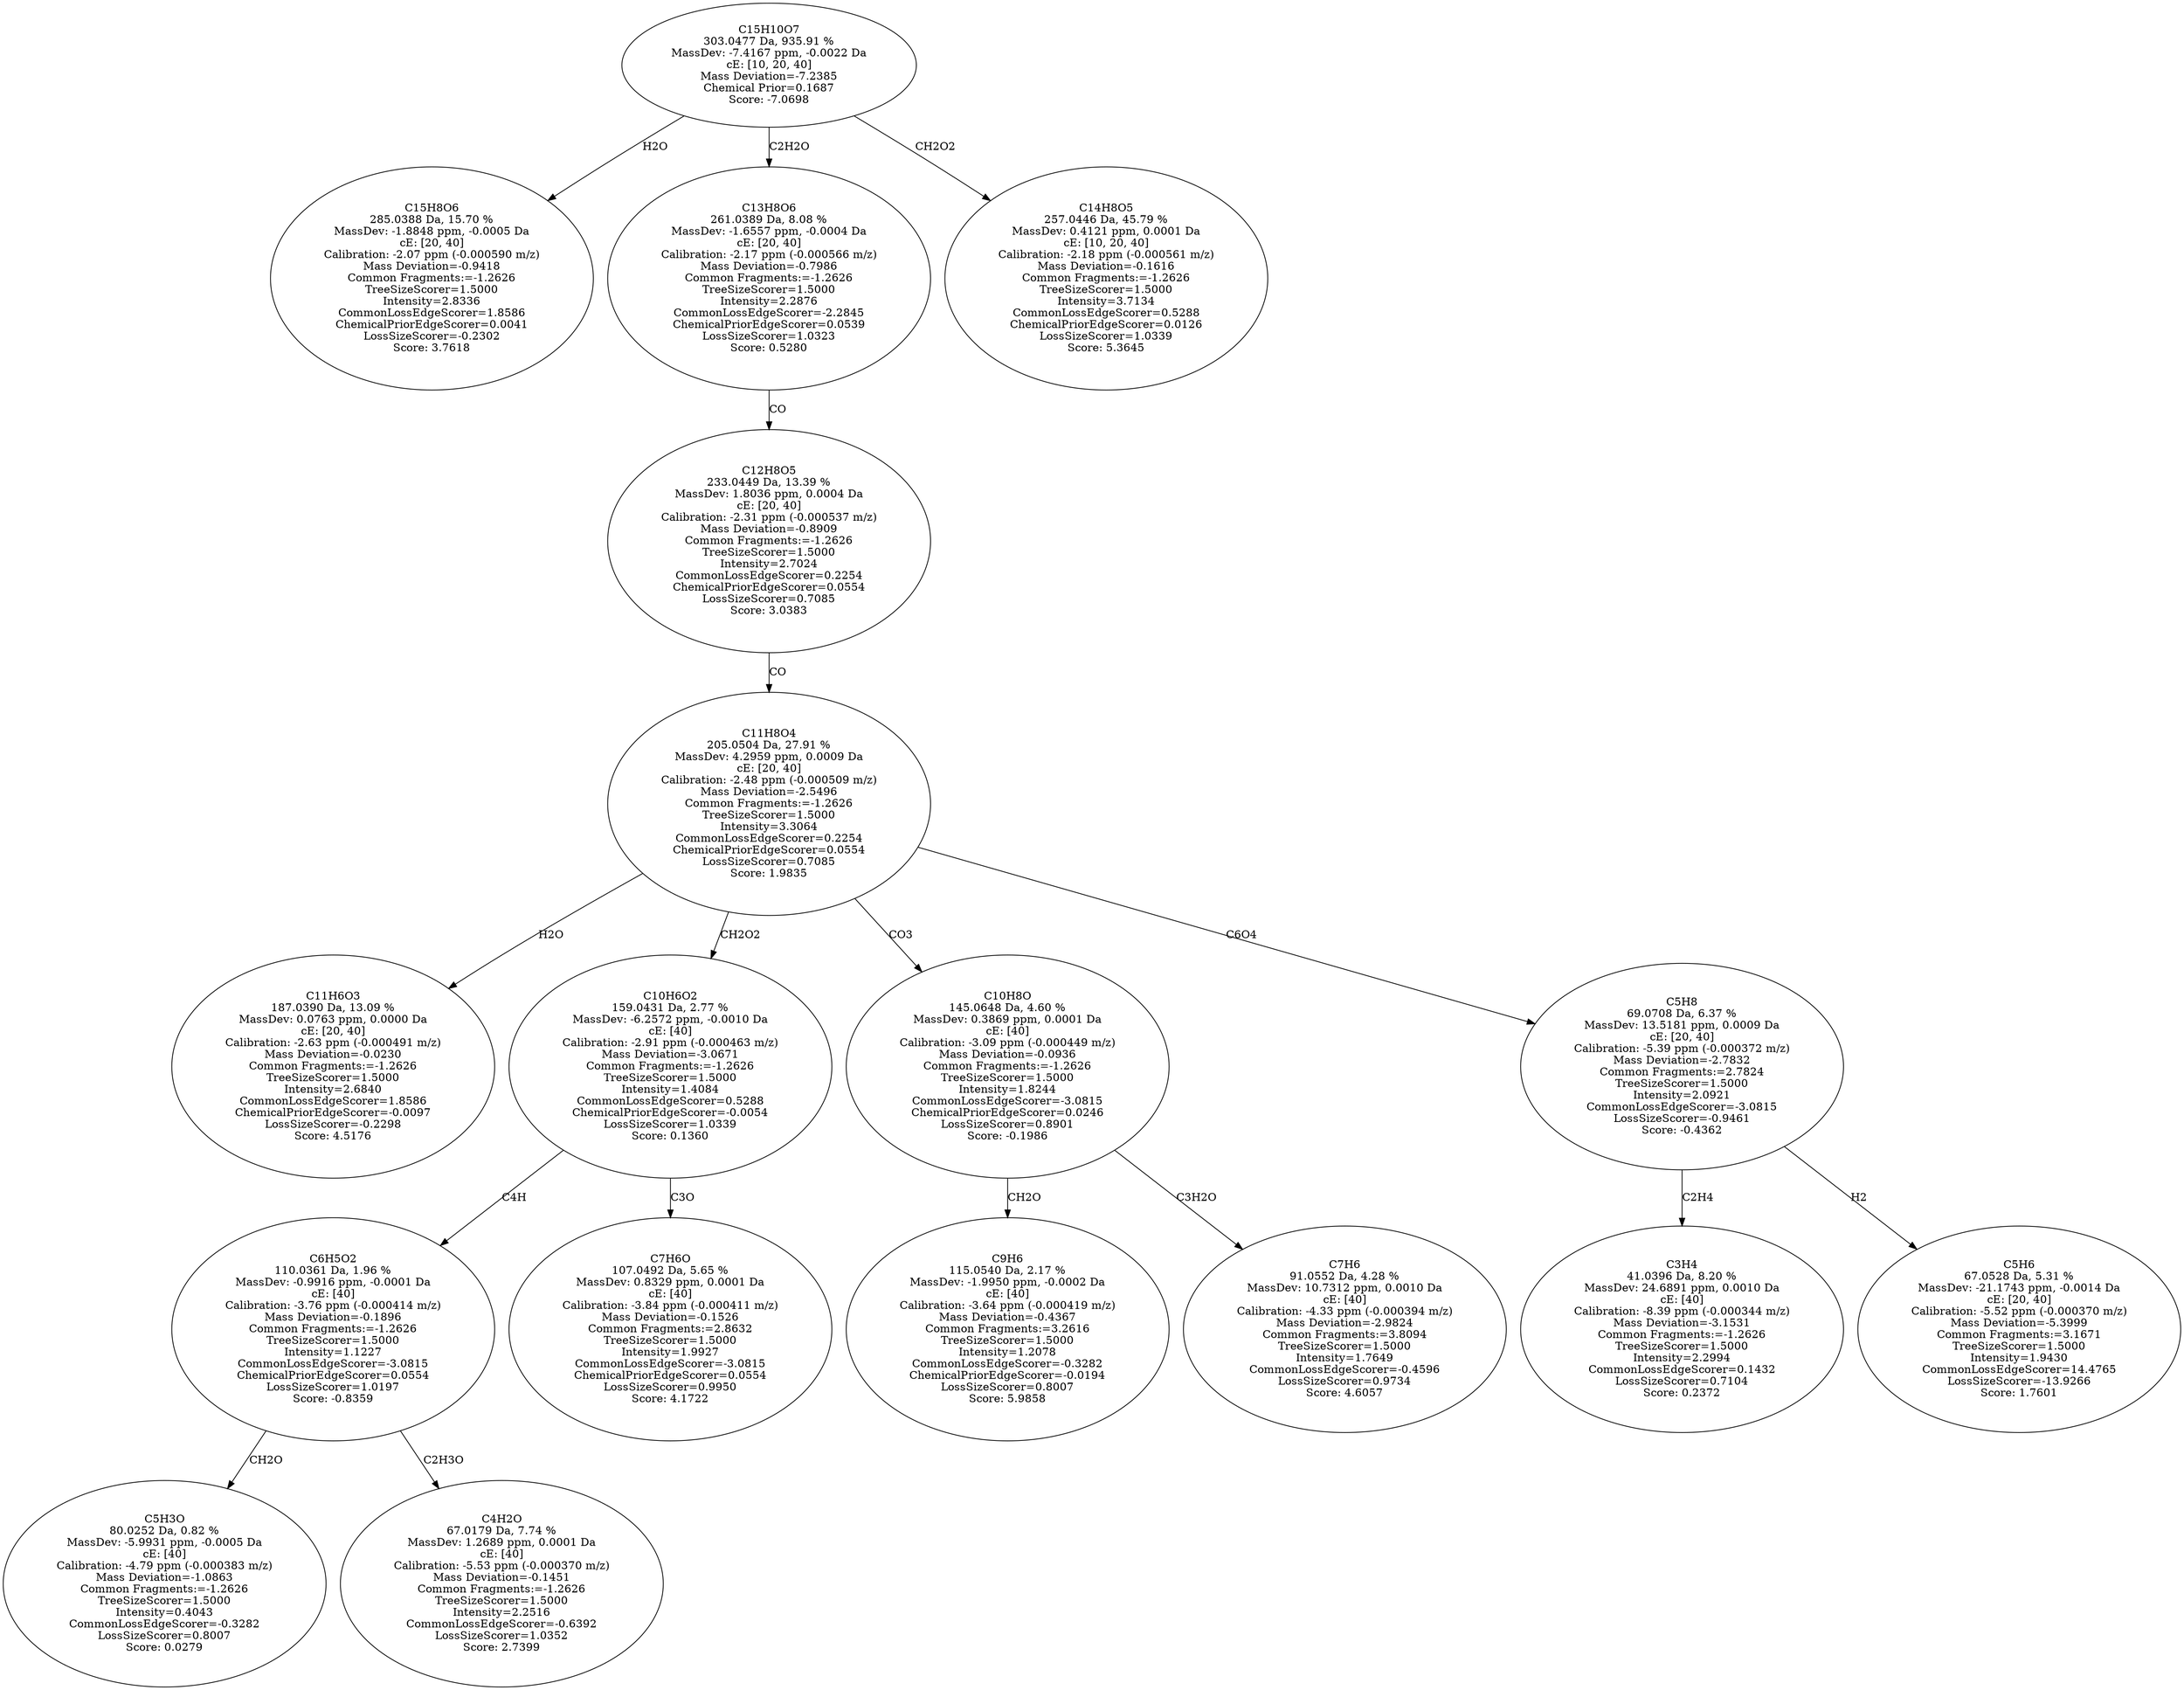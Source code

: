 strict digraph {
v1 [label="C15H8O6\n285.0388 Da, 15.70 %\nMassDev: -1.8848 ppm, -0.0005 Da\ncE: [20, 40]\nCalibration: -2.07 ppm (-0.000590 m/z)\nMass Deviation=-0.9418\nCommon Fragments:=-1.2626\nTreeSizeScorer=1.5000\nIntensity=2.8336\nCommonLossEdgeScorer=1.8586\nChemicalPriorEdgeScorer=0.0041\nLossSizeScorer=-0.2302\nScore: 3.7618"];
v2 [label="C11H6O3\n187.0390 Da, 13.09 %\nMassDev: 0.0763 ppm, 0.0000 Da\ncE: [20, 40]\nCalibration: -2.63 ppm (-0.000491 m/z)\nMass Deviation=-0.0230\nCommon Fragments:=-1.2626\nTreeSizeScorer=1.5000\nIntensity=2.6840\nCommonLossEdgeScorer=1.8586\nChemicalPriorEdgeScorer=-0.0097\nLossSizeScorer=-0.2298\nScore: 4.5176"];
v3 [label="C5H3O\n80.0252 Da, 0.82 %\nMassDev: -5.9931 ppm, -0.0005 Da\ncE: [40]\nCalibration: -4.79 ppm (-0.000383 m/z)\nMass Deviation=-1.0863\nCommon Fragments:=-1.2626\nTreeSizeScorer=1.5000\nIntensity=0.4043\nCommonLossEdgeScorer=-0.3282\nLossSizeScorer=0.8007\nScore: 0.0279"];
v4 [label="C4H2O\n67.0179 Da, 7.74 %\nMassDev: 1.2689 ppm, 0.0001 Da\ncE: [40]\nCalibration: -5.53 ppm (-0.000370 m/z)\nMass Deviation=-0.1451\nCommon Fragments:=-1.2626\nTreeSizeScorer=1.5000\nIntensity=2.2516\nCommonLossEdgeScorer=-0.6392\nLossSizeScorer=1.0352\nScore: 2.7399"];
v5 [label="C6H5O2\n110.0361 Da, 1.96 %\nMassDev: -0.9916 ppm, -0.0001 Da\ncE: [40]\nCalibration: -3.76 ppm (-0.000414 m/z)\nMass Deviation=-0.1896\nCommon Fragments:=-1.2626\nTreeSizeScorer=1.5000\nIntensity=1.1227\nCommonLossEdgeScorer=-3.0815\nChemicalPriorEdgeScorer=0.0554\nLossSizeScorer=1.0197\nScore: -0.8359"];
v6 [label="C7H6O\n107.0492 Da, 5.65 %\nMassDev: 0.8329 ppm, 0.0001 Da\ncE: [40]\nCalibration: -3.84 ppm (-0.000411 m/z)\nMass Deviation=-0.1526\nCommon Fragments:=2.8632\nTreeSizeScorer=1.5000\nIntensity=1.9927\nCommonLossEdgeScorer=-3.0815\nChemicalPriorEdgeScorer=0.0554\nLossSizeScorer=0.9950\nScore: 4.1722"];
v7 [label="C10H6O2\n159.0431 Da, 2.77 %\nMassDev: -6.2572 ppm, -0.0010 Da\ncE: [40]\nCalibration: -2.91 ppm (-0.000463 m/z)\nMass Deviation=-3.0671\nCommon Fragments:=-1.2626\nTreeSizeScorer=1.5000\nIntensity=1.4084\nCommonLossEdgeScorer=0.5288\nChemicalPriorEdgeScorer=-0.0054\nLossSizeScorer=1.0339\nScore: 0.1360"];
v8 [label="C9H6\n115.0540 Da, 2.17 %\nMassDev: -1.9950 ppm, -0.0002 Da\ncE: [40]\nCalibration: -3.64 ppm (-0.000419 m/z)\nMass Deviation=-0.4367\nCommon Fragments:=3.2616\nTreeSizeScorer=1.5000\nIntensity=1.2078\nCommonLossEdgeScorer=-0.3282\nChemicalPriorEdgeScorer=-0.0194\nLossSizeScorer=0.8007\nScore: 5.9858"];
v9 [label="C7H6\n91.0552 Da, 4.28 %\nMassDev: 10.7312 ppm, 0.0010 Da\ncE: [40]\nCalibration: -4.33 ppm (-0.000394 m/z)\nMass Deviation=-2.9824\nCommon Fragments:=3.8094\nTreeSizeScorer=1.5000\nIntensity=1.7649\nCommonLossEdgeScorer=-0.4596\nLossSizeScorer=0.9734\nScore: 4.6057"];
v10 [label="C10H8O\n145.0648 Da, 4.60 %\nMassDev: 0.3869 ppm, 0.0001 Da\ncE: [40]\nCalibration: -3.09 ppm (-0.000449 m/z)\nMass Deviation=-0.0936\nCommon Fragments:=-1.2626\nTreeSizeScorer=1.5000\nIntensity=1.8244\nCommonLossEdgeScorer=-3.0815\nChemicalPriorEdgeScorer=0.0246\nLossSizeScorer=0.8901\nScore: -0.1986"];
v11 [label="C3H4\n41.0396 Da, 8.20 %\nMassDev: 24.6891 ppm, 0.0010 Da\ncE: [40]\nCalibration: -8.39 ppm (-0.000344 m/z)\nMass Deviation=-3.1531\nCommon Fragments:=-1.2626\nTreeSizeScorer=1.5000\nIntensity=2.2994\nCommonLossEdgeScorer=0.1432\nLossSizeScorer=0.7104\nScore: 0.2372"];
v12 [label="C5H6\n67.0528 Da, 5.31 %\nMassDev: -21.1743 ppm, -0.0014 Da\ncE: [20, 40]\nCalibration: -5.52 ppm (-0.000370 m/z)\nMass Deviation=-5.3999\nCommon Fragments:=3.1671\nTreeSizeScorer=1.5000\nIntensity=1.9430\nCommonLossEdgeScorer=14.4765\nLossSizeScorer=-13.9266\nScore: 1.7601"];
v13 [label="C5H8\n69.0708 Da, 6.37 %\nMassDev: 13.5181 ppm, 0.0009 Da\ncE: [20, 40]\nCalibration: -5.39 ppm (-0.000372 m/z)\nMass Deviation=-2.7832\nCommon Fragments:=2.7824\nTreeSizeScorer=1.5000\nIntensity=2.0921\nCommonLossEdgeScorer=-3.0815\nLossSizeScorer=-0.9461\nScore: -0.4362"];
v14 [label="C11H8O4\n205.0504 Da, 27.91 %\nMassDev: 4.2959 ppm, 0.0009 Da\ncE: [20, 40]\nCalibration: -2.48 ppm (-0.000509 m/z)\nMass Deviation=-2.5496\nCommon Fragments:=-1.2626\nTreeSizeScorer=1.5000\nIntensity=3.3064\nCommonLossEdgeScorer=0.2254\nChemicalPriorEdgeScorer=0.0554\nLossSizeScorer=0.7085\nScore: 1.9835"];
v15 [label="C12H8O5\n233.0449 Da, 13.39 %\nMassDev: 1.8036 ppm, 0.0004 Da\ncE: [20, 40]\nCalibration: -2.31 ppm (-0.000537 m/z)\nMass Deviation=-0.8909\nCommon Fragments:=-1.2626\nTreeSizeScorer=1.5000\nIntensity=2.7024\nCommonLossEdgeScorer=0.2254\nChemicalPriorEdgeScorer=0.0554\nLossSizeScorer=0.7085\nScore: 3.0383"];
v16 [label="C13H8O6\n261.0389 Da, 8.08 %\nMassDev: -1.6557 ppm, -0.0004 Da\ncE: [20, 40]\nCalibration: -2.17 ppm (-0.000566 m/z)\nMass Deviation=-0.7986\nCommon Fragments:=-1.2626\nTreeSizeScorer=1.5000\nIntensity=2.2876\nCommonLossEdgeScorer=-2.2845\nChemicalPriorEdgeScorer=0.0539\nLossSizeScorer=1.0323\nScore: 0.5280"];
v17 [label="C14H8O5\n257.0446 Da, 45.79 %\nMassDev: 0.4121 ppm, 0.0001 Da\ncE: [10, 20, 40]\nCalibration: -2.18 ppm (-0.000561 m/z)\nMass Deviation=-0.1616\nCommon Fragments:=-1.2626\nTreeSizeScorer=1.5000\nIntensity=3.7134\nCommonLossEdgeScorer=0.5288\nChemicalPriorEdgeScorer=0.0126\nLossSizeScorer=1.0339\nScore: 5.3645"];
v18 [label="C15H10O7\n303.0477 Da, 935.91 %\nMassDev: -7.4167 ppm, -0.0022 Da\ncE: [10, 20, 40]\nMass Deviation=-7.2385\nChemical Prior=0.1687\nScore: -7.0698"];
v18 -> v1 [label="H2O"];
v14 -> v2 [label="H2O"];
v5 -> v3 [label="CH2O"];
v5 -> v4 [label="C2H3O"];
v7 -> v5 [label="C4H"];
v7 -> v6 [label="C3O"];
v14 -> v7 [label="CH2O2"];
v10 -> v8 [label="CH2O"];
v10 -> v9 [label="C3H2O"];
v14 -> v10 [label="CO3"];
v13 -> v11 [label="C2H4"];
v13 -> v12 [label="H2"];
v14 -> v13 [label="C6O4"];
v15 -> v14 [label="CO"];
v16 -> v15 [label="CO"];
v18 -> v16 [label="C2H2O"];
v18 -> v17 [label="CH2O2"];
}